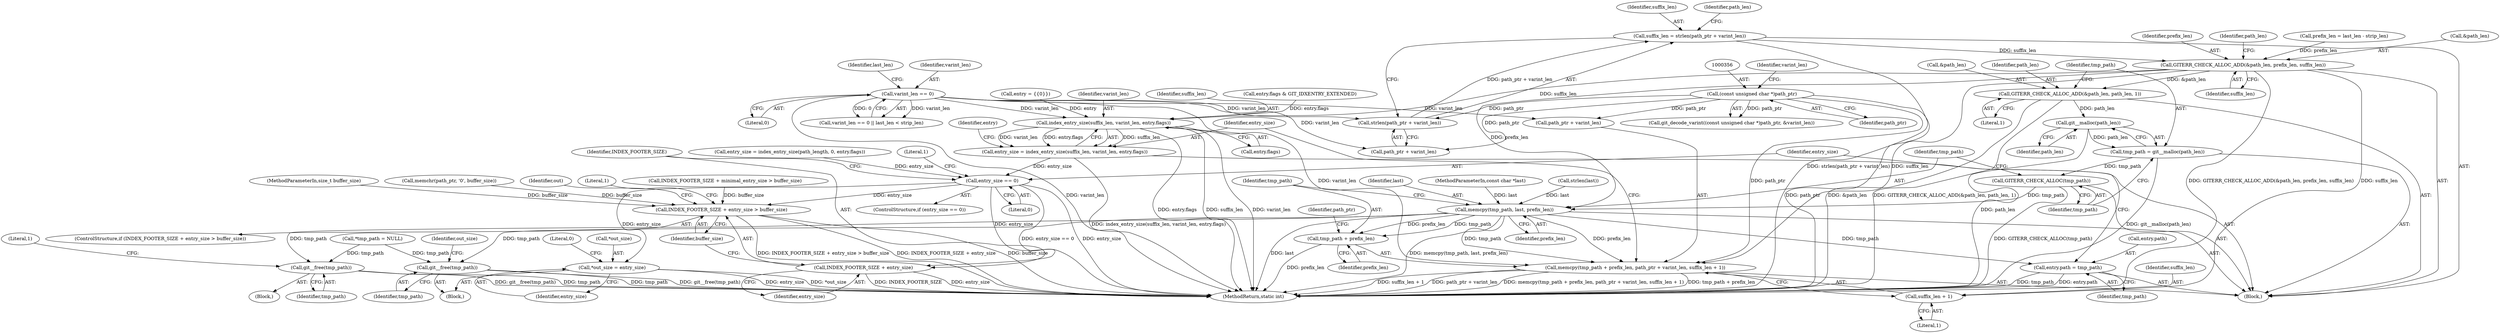 digraph "0_libgit2_3207ddb0103543da8ad2139ec6539f590f9900c1@integer" {
"1000380" [label="(Call,suffix_len = strlen(path_ptr + varint_len))"];
"1000382" [label="(Call,strlen(path_ptr + varint_len))"];
"1000355" [label="(Call,(const unsigned char *)path_ptr)"];
"1000366" [label="(Call,varint_len == 0)"];
"1000386" [label="(Call,GITERR_CHECK_ALLOC_ADD(&path_len, prefix_len, suffix_len))"];
"1000391" [label="(Call,GITERR_CHECK_ALLOC_ADD(&path_len, path_len, 1))"];
"1000398" [label="(Call,git__malloc(path_len))"];
"1000396" [label="(Call,tmp_path = git__malloc(path_len))"];
"1000400" [label="(Call,GITERR_CHECK_ALLOC(tmp_path))"];
"1000402" [label="(Call,memcpy(tmp_path, last, prefix_len))"];
"1000406" [label="(Call,memcpy(tmp_path + prefix_len, path_ptr + varint_len, suffix_len + 1))"];
"1000407" [label="(Call,tmp_path + prefix_len)"];
"1000424" [label="(Call,entry.path = tmp_path)"];
"1000454" [label="(Call,git__free(tmp_path))"];
"1000459" [label="(Call,git__free(tmp_path))"];
"1000413" [label="(Call,suffix_len + 1)"];
"1000418" [label="(Call,index_entry_size(suffix_len, varint_len, entry.flags))"];
"1000416" [label="(Call,entry_size = index_entry_size(suffix_len, varint_len, entry.flags))"];
"1000430" [label="(Call,entry_size == 0)"];
"1000437" [label="(Call,INDEX_FOOTER_SIZE + entry_size > buffer_size)"];
"1000438" [label="(Call,INDEX_FOOTER_SIZE + entry_size)"];
"1000461" [label="(Call,*out_size = entry_size)"];
"1000396" [label="(Call,tmp_path = git__malloc(path_len))"];
"1000404" [label="(Identifier,last)"];
"1000381" [label="(Identifier,suffix_len)"];
"1000354" [label="(Call,git_decode_varint((const unsigned char *)path_ptr, &varint_len))"];
"1000409" [label="(Identifier,prefix_len)"];
"1000462" [label="(Call,*out_size)"];
"1000386" [label="(Call,GITERR_CHECK_ALLOC_ADD(&path_len, prefix_len, suffix_len))"];
"1000411" [label="(Identifier,path_ptr)"];
"1000370" [label="(Identifier,last_len)"];
"1000439" [label="(Identifier,INDEX_FOOTER_SIZE)"];
"1000458" [label="(Literal,1)"];
"1000394" [label="(Identifier,path_len)"];
"1000413" [label="(Call,suffix_len + 1)"];
"1000345" [label="(Block,)"];
"1000368" [label="(Literal,0)"];
"1000393" [label="(Identifier,path_len)"];
"1000392" [label="(Call,&path_len)"];
"1000455" [label="(Identifier,tmp_path)"];
"1000400" [label="(Call,GITERR_CHECK_ALLOC(tmp_path))"];
"1000424" [label="(Call,entry.path = tmp_path)"];
"1000391" [label="(Call,GITERR_CHECK_ALLOC_ADD(&path_len, path_len, 1))"];
"1000417" [label="(Identifier,entry_size)"];
"1000108" [label="(MethodParameterIn,const char *last)"];
"1000408" [label="(Identifier,tmp_path)"];
"1000405" [label="(Identifier,prefix_len)"];
"1000375" [label="(Call,prefix_len = last_len - strip_len)"];
"1000415" [label="(Literal,1)"];
"1000366" [label="(Call,varint_len == 0)"];
"1000431" [label="(Identifier,entry_size)"];
"1000126" [label="(Call,*tmp_path = NULL)"];
"1000463" [label="(Identifier,out_size)"];
"1000430" [label="(Call,entry_size == 0)"];
"1000460" [label="(Identifier,tmp_path)"];
"1000459" [label="(Call,git__free(tmp_path))"];
"1000432" [label="(Literal,0)"];
"1000416" [label="(Call,entry_size = index_entry_size(suffix_len, varint_len, entry.flags))"];
"1000262" [label="(Call,entry.flags & GIT_IDXENTRY_EXTENDED)"];
"1000426" [label="(Identifier,entry)"];
"1000365" [label="(Call,varint_len == 0 || last_len < strip_len)"];
"1000438" [label="(Call,INDEX_FOOTER_SIZE + entry_size)"];
"1000387" [label="(Call,&path_len)"];
"1000466" [label="(Literal,0)"];
"1000395" [label="(Literal,1)"];
"1000464" [label="(Identifier,entry_size)"];
"1000421" [label="(Call,entry.flags)"];
"1000397" [label="(Identifier,tmp_path)"];
"1000383" [label="(Call,path_ptr + varint_len)"];
"1000357" [label="(Identifier,path_ptr)"];
"1000382" [label="(Call,strlen(path_ptr + varint_len))"];
"1000107" [label="(MethodParameterIn,size_t buffer_size)"];
"1000425" [label="(Call,entry.path)"];
"1000407" [label="(Call,tmp_path + prefix_len)"];
"1000367" [label="(Identifier,varint_len)"];
"1000414" [label="(Identifier,suffix_len)"];
"1000329" [label="(Call,entry_size = index_entry_size(path_length, 0, entry.flags))"];
"1000437" [label="(Call,INDEX_FOOTER_SIZE + entry_size > buffer_size)"];
"1000390" [label="(Identifier,suffix_len)"];
"1000403" [label="(Identifier,tmp_path)"];
"1000380" [label="(Call,suffix_len = strlen(path_ptr + varint_len))"];
"1000454" [label="(Call,git__free(tmp_path))"];
"1000109" [label="(Block,)"];
"1000428" [label="(Identifier,tmp_path)"];
"1000399" [label="(Identifier,path_len)"];
"1000115" [label="(Call,entry = {{0}})"];
"1000436" [label="(ControlStructure,if (INDEX_FOOTER_SIZE + entry_size > buffer_size))"];
"1000359" [label="(Identifier,varint_len)"];
"1000440" [label="(Identifier,entry_size)"];
"1000467" [label="(MethodReturn,static int)"];
"1000355" [label="(Call,(const unsigned char *)path_ptr)"];
"1000406" [label="(Call,memcpy(tmp_path + prefix_len, path_ptr + varint_len, suffix_len + 1))"];
"1000401" [label="(Identifier,tmp_path)"];
"1000313" [label="(Call,memchr(path_ptr, '\0', buffer_size))"];
"1000429" [label="(ControlStructure,if (entry_size == 0))"];
"1000448" [label="(Identifier,out)"];
"1000398" [label="(Call,git__malloc(path_len))"];
"1000461" [label="(Call,*out_size = entry_size)"];
"1000420" [label="(Identifier,varint_len)"];
"1000453" [label="(Block,)"];
"1000419" [label="(Identifier,suffix_len)"];
"1000410" [label="(Call,path_ptr + varint_len)"];
"1000388" [label="(Identifier,path_len)"];
"1000444" [label="(Literal,1)"];
"1000130" [label="(Call,INDEX_FOOTER_SIZE + minimal_entry_size > buffer_size)"];
"1000389" [label="(Identifier,prefix_len)"];
"1000402" [label="(Call,memcpy(tmp_path, last, prefix_len))"];
"1000435" [label="(Literal,1)"];
"1000418" [label="(Call,index_entry_size(suffix_len, varint_len, entry.flags))"];
"1000362" [label="(Call,strlen(last))"];
"1000441" [label="(Identifier,buffer_size)"];
"1000380" -> "1000345"  [label="AST: "];
"1000380" -> "1000382"  [label="CFG: "];
"1000381" -> "1000380"  [label="AST: "];
"1000382" -> "1000380"  [label="AST: "];
"1000388" -> "1000380"  [label="CFG: "];
"1000380" -> "1000467"  [label="DDG: strlen(path_ptr + varint_len)"];
"1000382" -> "1000380"  [label="DDG: path_ptr + varint_len"];
"1000380" -> "1000386"  [label="DDG: suffix_len"];
"1000382" -> "1000383"  [label="CFG: "];
"1000383" -> "1000382"  [label="AST: "];
"1000355" -> "1000382"  [label="DDG: path_ptr"];
"1000366" -> "1000382"  [label="DDG: varint_len"];
"1000355" -> "1000354"  [label="AST: "];
"1000355" -> "1000357"  [label="CFG: "];
"1000356" -> "1000355"  [label="AST: "];
"1000357" -> "1000355"  [label="AST: "];
"1000359" -> "1000355"  [label="CFG: "];
"1000355" -> "1000467"  [label="DDG: path_ptr"];
"1000355" -> "1000354"  [label="DDG: path_ptr"];
"1000355" -> "1000383"  [label="DDG: path_ptr"];
"1000355" -> "1000406"  [label="DDG: path_ptr"];
"1000355" -> "1000410"  [label="DDG: path_ptr"];
"1000366" -> "1000365"  [label="AST: "];
"1000366" -> "1000368"  [label="CFG: "];
"1000367" -> "1000366"  [label="AST: "];
"1000368" -> "1000366"  [label="AST: "];
"1000370" -> "1000366"  [label="CFG: "];
"1000365" -> "1000366"  [label="CFG: "];
"1000366" -> "1000467"  [label="DDG: varint_len"];
"1000366" -> "1000365"  [label="DDG: varint_len"];
"1000366" -> "1000365"  [label="DDG: 0"];
"1000366" -> "1000383"  [label="DDG: varint_len"];
"1000366" -> "1000406"  [label="DDG: varint_len"];
"1000366" -> "1000410"  [label="DDG: varint_len"];
"1000366" -> "1000418"  [label="DDG: varint_len"];
"1000386" -> "1000345"  [label="AST: "];
"1000386" -> "1000390"  [label="CFG: "];
"1000387" -> "1000386"  [label="AST: "];
"1000389" -> "1000386"  [label="AST: "];
"1000390" -> "1000386"  [label="AST: "];
"1000393" -> "1000386"  [label="CFG: "];
"1000386" -> "1000467"  [label="DDG: GITERR_CHECK_ALLOC_ADD(&path_len, prefix_len, suffix_len)"];
"1000375" -> "1000386"  [label="DDG: prefix_len"];
"1000386" -> "1000391"  [label="DDG: &path_len"];
"1000386" -> "1000402"  [label="DDG: prefix_len"];
"1000386" -> "1000406"  [label="DDG: suffix_len"];
"1000386" -> "1000413"  [label="DDG: suffix_len"];
"1000386" -> "1000418"  [label="DDG: suffix_len"];
"1000391" -> "1000345"  [label="AST: "];
"1000391" -> "1000395"  [label="CFG: "];
"1000392" -> "1000391"  [label="AST: "];
"1000394" -> "1000391"  [label="AST: "];
"1000395" -> "1000391"  [label="AST: "];
"1000397" -> "1000391"  [label="CFG: "];
"1000391" -> "1000467"  [label="DDG: &path_len"];
"1000391" -> "1000467"  [label="DDG: GITERR_CHECK_ALLOC_ADD(&path_len, path_len, 1)"];
"1000391" -> "1000398"  [label="DDG: path_len"];
"1000398" -> "1000396"  [label="AST: "];
"1000398" -> "1000399"  [label="CFG: "];
"1000399" -> "1000398"  [label="AST: "];
"1000396" -> "1000398"  [label="CFG: "];
"1000398" -> "1000467"  [label="DDG: path_len"];
"1000398" -> "1000396"  [label="DDG: path_len"];
"1000396" -> "1000345"  [label="AST: "];
"1000397" -> "1000396"  [label="AST: "];
"1000401" -> "1000396"  [label="CFG: "];
"1000396" -> "1000467"  [label="DDG: git__malloc(path_len)"];
"1000396" -> "1000400"  [label="DDG: tmp_path"];
"1000400" -> "1000345"  [label="AST: "];
"1000400" -> "1000401"  [label="CFG: "];
"1000401" -> "1000400"  [label="AST: "];
"1000403" -> "1000400"  [label="CFG: "];
"1000400" -> "1000467"  [label="DDG: GITERR_CHECK_ALLOC(tmp_path)"];
"1000400" -> "1000402"  [label="DDG: tmp_path"];
"1000402" -> "1000345"  [label="AST: "];
"1000402" -> "1000405"  [label="CFG: "];
"1000403" -> "1000402"  [label="AST: "];
"1000404" -> "1000402"  [label="AST: "];
"1000405" -> "1000402"  [label="AST: "];
"1000408" -> "1000402"  [label="CFG: "];
"1000402" -> "1000467"  [label="DDG: last"];
"1000402" -> "1000467"  [label="DDG: memcpy(tmp_path, last, prefix_len)"];
"1000362" -> "1000402"  [label="DDG: last"];
"1000108" -> "1000402"  [label="DDG: last"];
"1000402" -> "1000406"  [label="DDG: tmp_path"];
"1000402" -> "1000406"  [label="DDG: prefix_len"];
"1000402" -> "1000407"  [label="DDG: tmp_path"];
"1000402" -> "1000407"  [label="DDG: prefix_len"];
"1000402" -> "1000424"  [label="DDG: tmp_path"];
"1000402" -> "1000454"  [label="DDG: tmp_path"];
"1000402" -> "1000459"  [label="DDG: tmp_path"];
"1000406" -> "1000345"  [label="AST: "];
"1000406" -> "1000413"  [label="CFG: "];
"1000407" -> "1000406"  [label="AST: "];
"1000410" -> "1000406"  [label="AST: "];
"1000413" -> "1000406"  [label="AST: "];
"1000417" -> "1000406"  [label="CFG: "];
"1000406" -> "1000467"  [label="DDG: tmp_path + prefix_len"];
"1000406" -> "1000467"  [label="DDG: suffix_len + 1"];
"1000406" -> "1000467"  [label="DDG: path_ptr + varint_len"];
"1000406" -> "1000467"  [label="DDG: memcpy(tmp_path + prefix_len, path_ptr + varint_len, suffix_len + 1)"];
"1000407" -> "1000409"  [label="CFG: "];
"1000408" -> "1000407"  [label="AST: "];
"1000409" -> "1000407"  [label="AST: "];
"1000411" -> "1000407"  [label="CFG: "];
"1000407" -> "1000467"  [label="DDG: prefix_len"];
"1000424" -> "1000345"  [label="AST: "];
"1000424" -> "1000428"  [label="CFG: "];
"1000425" -> "1000424"  [label="AST: "];
"1000428" -> "1000424"  [label="AST: "];
"1000431" -> "1000424"  [label="CFG: "];
"1000424" -> "1000467"  [label="DDG: tmp_path"];
"1000424" -> "1000467"  [label="DDG: entry.path"];
"1000454" -> "1000453"  [label="AST: "];
"1000454" -> "1000455"  [label="CFG: "];
"1000455" -> "1000454"  [label="AST: "];
"1000458" -> "1000454"  [label="CFG: "];
"1000454" -> "1000467"  [label="DDG: tmp_path"];
"1000454" -> "1000467"  [label="DDG: git__free(tmp_path)"];
"1000126" -> "1000454"  [label="DDG: tmp_path"];
"1000459" -> "1000109"  [label="AST: "];
"1000459" -> "1000460"  [label="CFG: "];
"1000460" -> "1000459"  [label="AST: "];
"1000463" -> "1000459"  [label="CFG: "];
"1000459" -> "1000467"  [label="DDG: tmp_path"];
"1000459" -> "1000467"  [label="DDG: git__free(tmp_path)"];
"1000126" -> "1000459"  [label="DDG: tmp_path"];
"1000413" -> "1000415"  [label="CFG: "];
"1000414" -> "1000413"  [label="AST: "];
"1000415" -> "1000413"  [label="AST: "];
"1000418" -> "1000416"  [label="AST: "];
"1000418" -> "1000421"  [label="CFG: "];
"1000419" -> "1000418"  [label="AST: "];
"1000420" -> "1000418"  [label="AST: "];
"1000421" -> "1000418"  [label="AST: "];
"1000416" -> "1000418"  [label="CFG: "];
"1000418" -> "1000467"  [label="DDG: varint_len"];
"1000418" -> "1000467"  [label="DDG: entry.flags"];
"1000418" -> "1000467"  [label="DDG: suffix_len"];
"1000418" -> "1000416"  [label="DDG: suffix_len"];
"1000418" -> "1000416"  [label="DDG: varint_len"];
"1000418" -> "1000416"  [label="DDG: entry.flags"];
"1000262" -> "1000418"  [label="DDG: entry.flags"];
"1000115" -> "1000418"  [label="DDG: entry"];
"1000416" -> "1000345"  [label="AST: "];
"1000417" -> "1000416"  [label="AST: "];
"1000426" -> "1000416"  [label="CFG: "];
"1000416" -> "1000467"  [label="DDG: index_entry_size(suffix_len, varint_len, entry.flags)"];
"1000416" -> "1000430"  [label="DDG: entry_size"];
"1000430" -> "1000429"  [label="AST: "];
"1000430" -> "1000432"  [label="CFG: "];
"1000431" -> "1000430"  [label="AST: "];
"1000432" -> "1000430"  [label="AST: "];
"1000435" -> "1000430"  [label="CFG: "];
"1000439" -> "1000430"  [label="CFG: "];
"1000430" -> "1000467"  [label="DDG: entry_size"];
"1000430" -> "1000467"  [label="DDG: entry_size == 0"];
"1000329" -> "1000430"  [label="DDG: entry_size"];
"1000430" -> "1000437"  [label="DDG: entry_size"];
"1000430" -> "1000438"  [label="DDG: entry_size"];
"1000430" -> "1000461"  [label="DDG: entry_size"];
"1000437" -> "1000436"  [label="AST: "];
"1000437" -> "1000441"  [label="CFG: "];
"1000438" -> "1000437"  [label="AST: "];
"1000441" -> "1000437"  [label="AST: "];
"1000444" -> "1000437"  [label="CFG: "];
"1000448" -> "1000437"  [label="CFG: "];
"1000437" -> "1000467"  [label="DDG: INDEX_FOOTER_SIZE + entry_size > buffer_size"];
"1000437" -> "1000467"  [label="DDG: INDEX_FOOTER_SIZE + entry_size"];
"1000437" -> "1000467"  [label="DDG: buffer_size"];
"1000313" -> "1000437"  [label="DDG: buffer_size"];
"1000130" -> "1000437"  [label="DDG: buffer_size"];
"1000107" -> "1000437"  [label="DDG: buffer_size"];
"1000438" -> "1000440"  [label="CFG: "];
"1000439" -> "1000438"  [label="AST: "];
"1000440" -> "1000438"  [label="AST: "];
"1000441" -> "1000438"  [label="CFG: "];
"1000438" -> "1000467"  [label="DDG: entry_size"];
"1000438" -> "1000467"  [label="DDG: INDEX_FOOTER_SIZE"];
"1000461" -> "1000109"  [label="AST: "];
"1000461" -> "1000464"  [label="CFG: "];
"1000462" -> "1000461"  [label="AST: "];
"1000464" -> "1000461"  [label="AST: "];
"1000466" -> "1000461"  [label="CFG: "];
"1000461" -> "1000467"  [label="DDG: entry_size"];
"1000461" -> "1000467"  [label="DDG: *out_size"];
}
